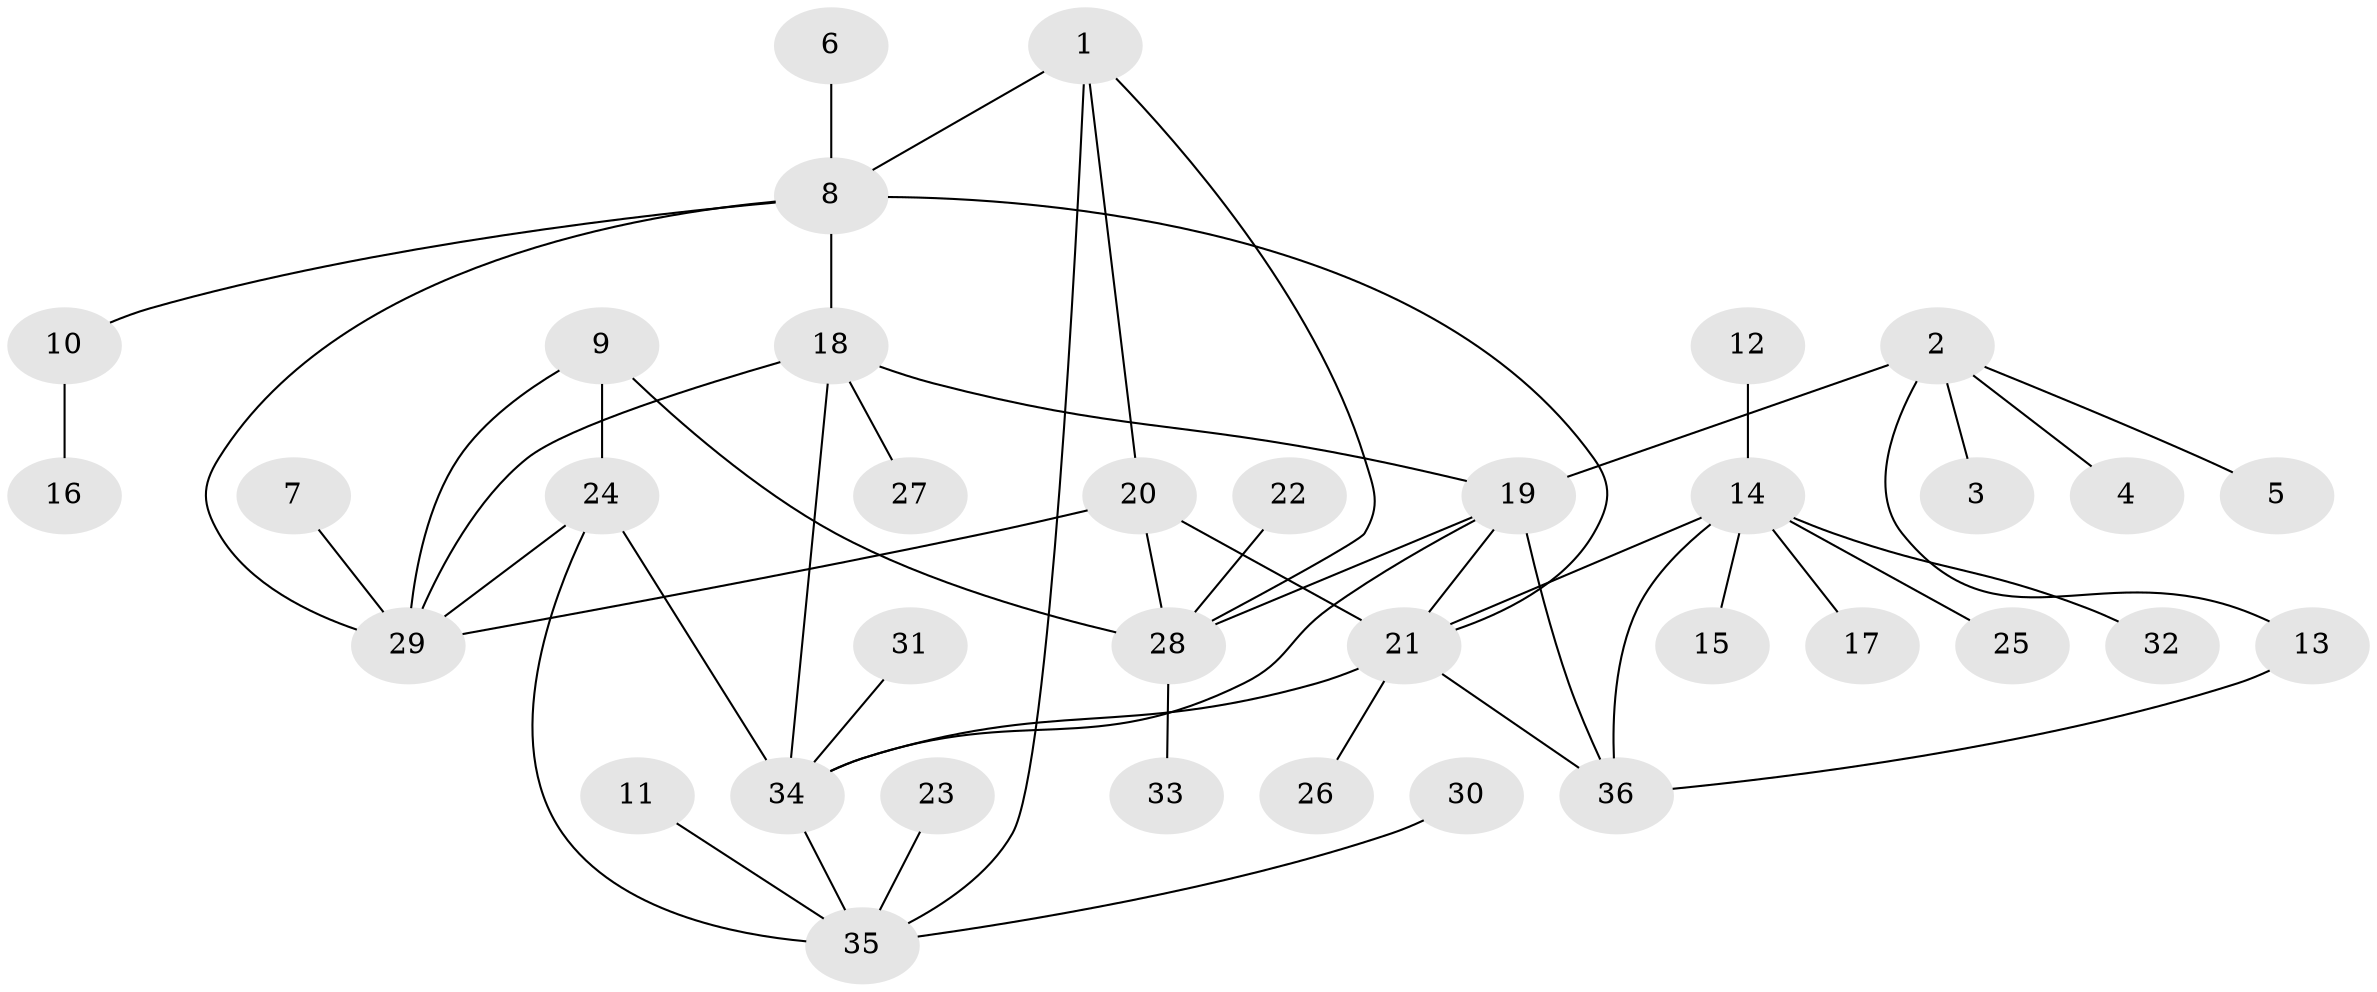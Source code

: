 // original degree distribution, {6: 0.013888888888888888, 8: 0.09722222222222222, 5: 0.05555555555555555, 4: 0.027777777777777776, 9: 0.013888888888888888, 3: 0.05555555555555555, 1: 0.5416666666666666, 2: 0.19444444444444445}
// Generated by graph-tools (version 1.1) at 2025/02/03/09/25 03:02:33]
// undirected, 36 vertices, 51 edges
graph export_dot {
graph [start="1"]
  node [color=gray90,style=filled];
  1;
  2;
  3;
  4;
  5;
  6;
  7;
  8;
  9;
  10;
  11;
  12;
  13;
  14;
  15;
  16;
  17;
  18;
  19;
  20;
  21;
  22;
  23;
  24;
  25;
  26;
  27;
  28;
  29;
  30;
  31;
  32;
  33;
  34;
  35;
  36;
  1 -- 8 [weight=1.0];
  1 -- 20 [weight=1.0];
  1 -- 28 [weight=1.0];
  1 -- 35 [weight=1.0];
  2 -- 3 [weight=1.0];
  2 -- 4 [weight=1.0];
  2 -- 5 [weight=1.0];
  2 -- 13 [weight=1.0];
  2 -- 19 [weight=2.0];
  6 -- 8 [weight=1.0];
  7 -- 29 [weight=1.0];
  8 -- 10 [weight=1.0];
  8 -- 18 [weight=1.0];
  8 -- 21 [weight=1.0];
  8 -- 29 [weight=1.0];
  9 -- 24 [weight=1.0];
  9 -- 28 [weight=1.0];
  9 -- 29 [weight=1.0];
  10 -- 16 [weight=1.0];
  11 -- 35 [weight=1.0];
  12 -- 14 [weight=1.0];
  13 -- 36 [weight=1.0];
  14 -- 15 [weight=1.0];
  14 -- 17 [weight=1.0];
  14 -- 21 [weight=1.0];
  14 -- 25 [weight=1.0];
  14 -- 32 [weight=1.0];
  14 -- 36 [weight=1.0];
  18 -- 19 [weight=1.0];
  18 -- 27 [weight=1.0];
  18 -- 29 [weight=1.0];
  18 -- 34 [weight=1.0];
  19 -- 21 [weight=1.0];
  19 -- 28 [weight=1.0];
  19 -- 34 [weight=1.0];
  19 -- 36 [weight=2.0];
  20 -- 21 [weight=1.0];
  20 -- 28 [weight=1.0];
  20 -- 29 [weight=1.0];
  21 -- 26 [weight=1.0];
  21 -- 34 [weight=1.0];
  21 -- 36 [weight=1.0];
  22 -- 28 [weight=1.0];
  23 -- 35 [weight=1.0];
  24 -- 29 [weight=1.0];
  24 -- 34 [weight=1.0];
  24 -- 35 [weight=1.0];
  28 -- 33 [weight=1.0];
  30 -- 35 [weight=1.0];
  31 -- 34 [weight=1.0];
  34 -- 35 [weight=1.0];
}
